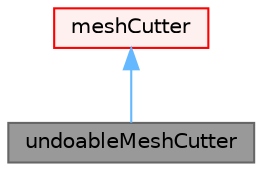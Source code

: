 digraph "undoableMeshCutter"
{
 // LATEX_PDF_SIZE
  bgcolor="transparent";
  edge [fontname=Helvetica,fontsize=10,labelfontname=Helvetica,labelfontsize=10];
  node [fontname=Helvetica,fontsize=10,shape=box,height=0.2,width=0.4];
  Node1 [id="Node000001",label="undoableMeshCutter",height=0.2,width=0.4,color="gray40", fillcolor="grey60", style="filled", fontcolor="black",tooltip="The main refinement handler. Gets cellCuts which is structure that describes which cells are to be cu..."];
  Node2 -> Node1 [id="edge1_Node000001_Node000002",dir="back",color="steelblue1",style="solid",tooltip=" "];
  Node2 [id="Node000002",label="meshCutter",height=0.2,width=0.4,color="red", fillcolor="#FFF0F0", style="filled",URL="$classFoam_1_1meshCutter.html",tooltip="Cuts (splits) cells."];
}
